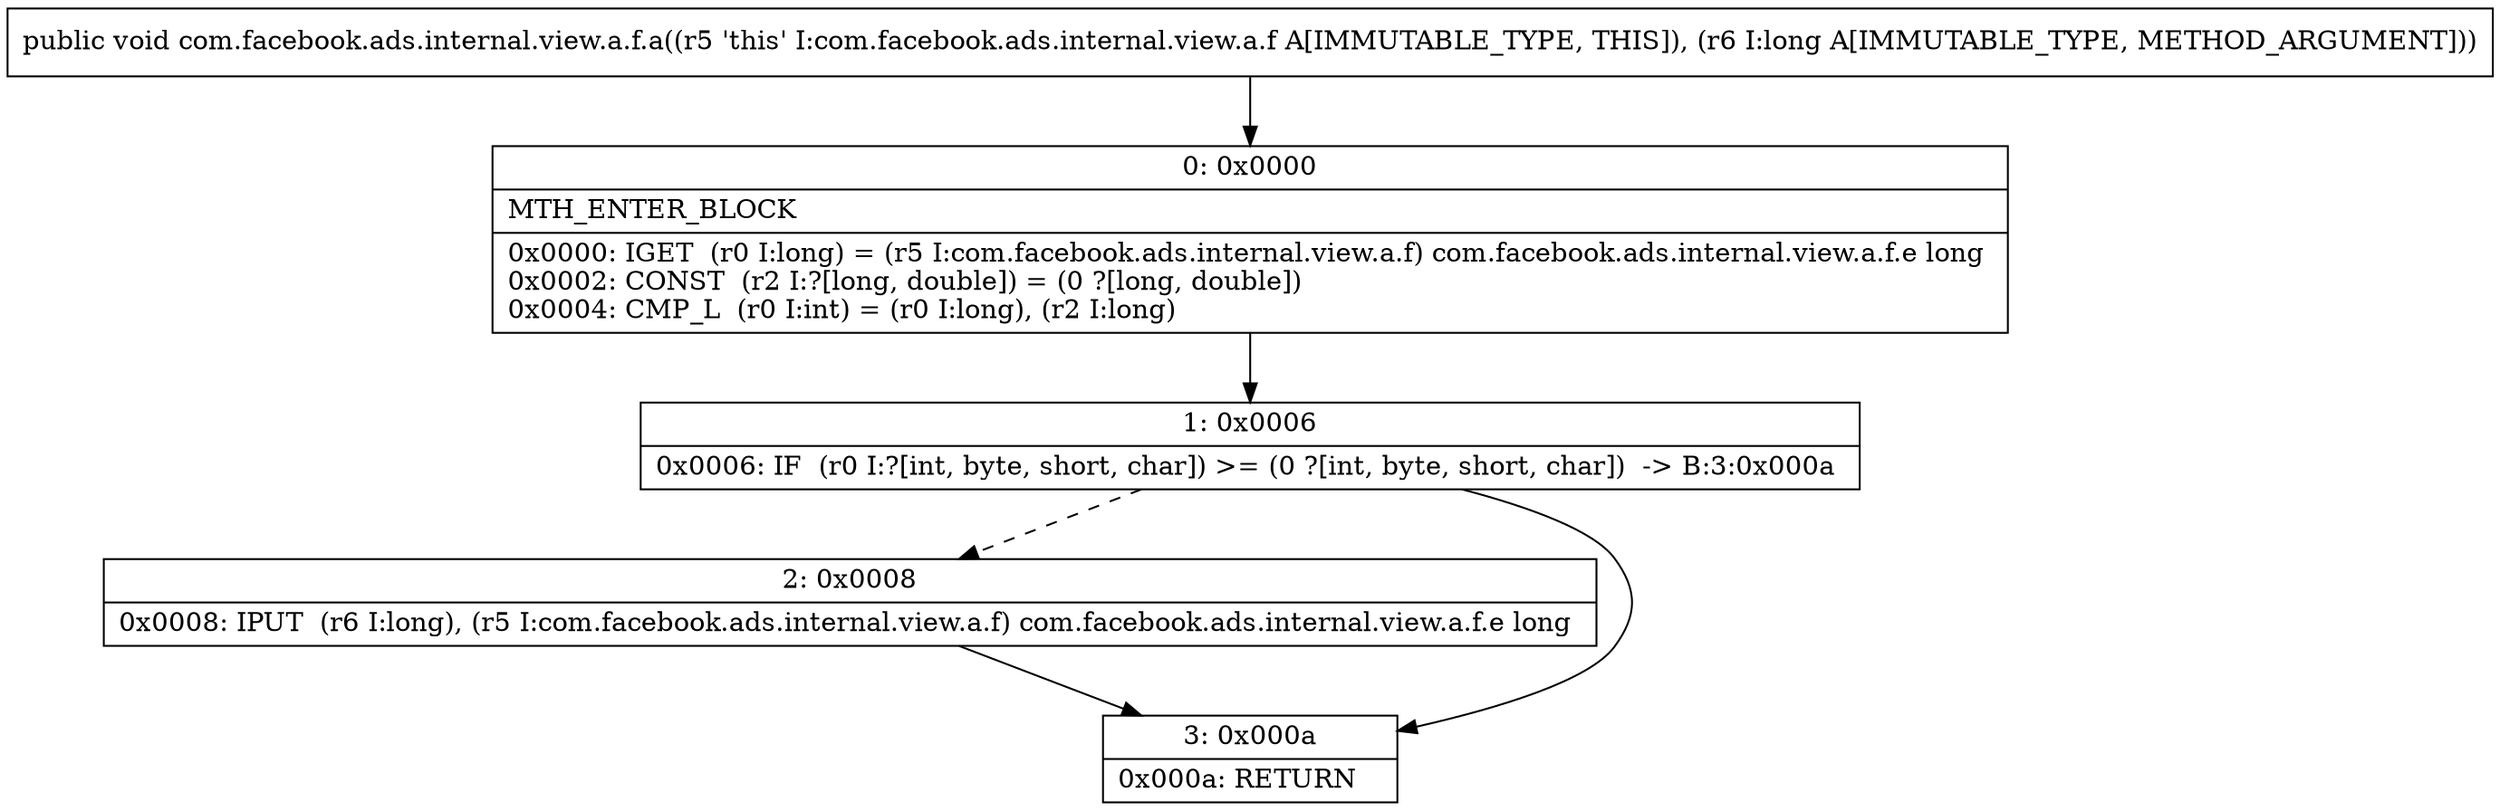 digraph "CFG forcom.facebook.ads.internal.view.a.f.a(J)V" {
Node_0 [shape=record,label="{0\:\ 0x0000|MTH_ENTER_BLOCK\l|0x0000: IGET  (r0 I:long) = (r5 I:com.facebook.ads.internal.view.a.f) com.facebook.ads.internal.view.a.f.e long \l0x0002: CONST  (r2 I:?[long, double]) = (0 ?[long, double]) \l0x0004: CMP_L  (r0 I:int) = (r0 I:long), (r2 I:long) \l}"];
Node_1 [shape=record,label="{1\:\ 0x0006|0x0006: IF  (r0 I:?[int, byte, short, char]) \>= (0 ?[int, byte, short, char])  \-\> B:3:0x000a \l}"];
Node_2 [shape=record,label="{2\:\ 0x0008|0x0008: IPUT  (r6 I:long), (r5 I:com.facebook.ads.internal.view.a.f) com.facebook.ads.internal.view.a.f.e long \l}"];
Node_3 [shape=record,label="{3\:\ 0x000a|0x000a: RETURN   \l}"];
MethodNode[shape=record,label="{public void com.facebook.ads.internal.view.a.f.a((r5 'this' I:com.facebook.ads.internal.view.a.f A[IMMUTABLE_TYPE, THIS]), (r6 I:long A[IMMUTABLE_TYPE, METHOD_ARGUMENT])) }"];
MethodNode -> Node_0;
Node_0 -> Node_1;
Node_1 -> Node_2[style=dashed];
Node_1 -> Node_3;
Node_2 -> Node_3;
}

